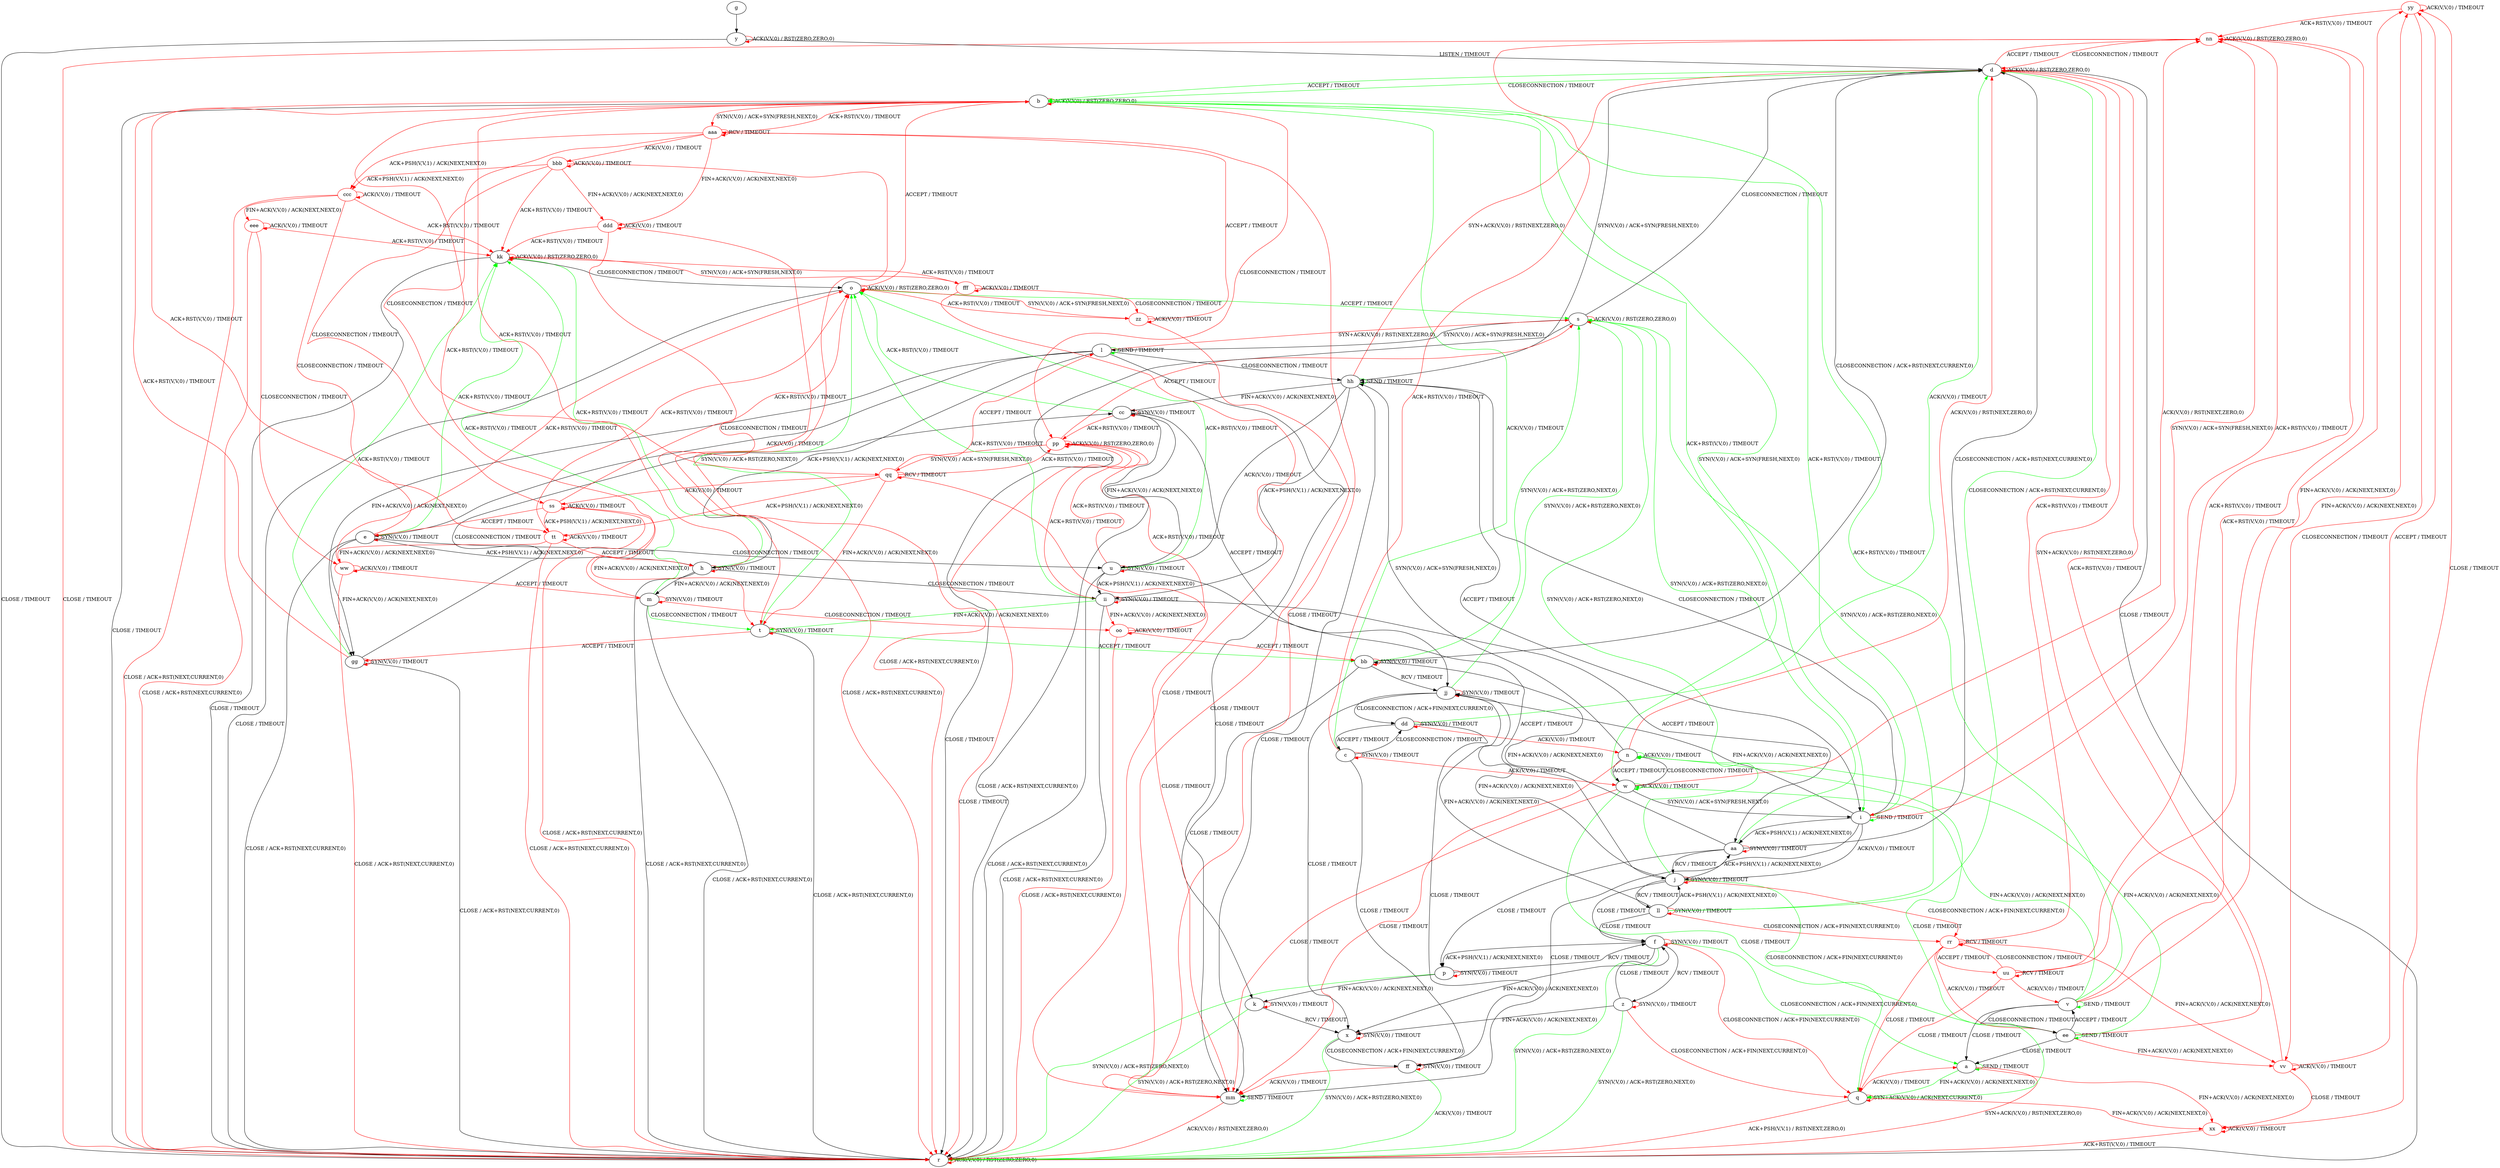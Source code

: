 digraph "" {
	graph ["Incoming time"=83.28433132171631,
		"Outgoing time"=78.54244923591614,
		Output="{'States': 58, 'Transitions': 871, 'Filename': '../results/tcp/TCP_Linux_Server-TCP_Windows8_Server-z3-4.dot'}",
		Reference="{'States': 58, 'Transitions': 685, 'Filename': '../subjects/tcp/TCP_Linux_Server.dot'}",
		Solver=z3,
		Updated="{'States': 39, 'Transitions': 495, 'Filename': '../subjects/tcp/TCP_Windows8_Server.dot'}",
		"f-measure"=0.5237288135593221,
		precision=0.6242424242424243,
		recall=0.4510948905109489
	];
	a -> a [key=0,
	color=green,
	label="SEND / TIMEOUT"];
a -> q [key=0,
color=green,
label="FIN+ACK(V,V,0) / ACK(NEXT,NEXT,0)"];
a -> r [key=0,
color=red,
label="SYN+ACK(V,V,0) / RST(NEXT,ZERO,0)"];
xx [color=red];
a -> xx [key=0,
color=red,
label="FIN+ACK(V,V,0) / ACK(NEXT,NEXT,0)"];
b -> b [key=0,
color=red,
label="ACK(V,V,0) / RST(ZERO,ZERO,0)"];
b -> d [key=0,
color=green,
label="CLOSECONNECTION / TIMEOUT"];
b -> i [key=0,
color=green,
label="SYN(V,V,0) / ACK+SYN(FRESH,NEXT,0)"];
b -> r [key=0,
label="CLOSE / TIMEOUT"];
pp [color=red];
b -> pp [key=0,
color=red,
label="CLOSECONNECTION / TIMEOUT"];
aaa [color=red];
b -> aaa [key=0,
color=red,
label="SYN(V,V,0) / ACK+SYN(FRESH,NEXT,0)"];
c -> b [key=0,
color=green,
label="ACK(V,V,0) / TIMEOUT"];
c -> c [key=0,
color=red,
label="SYN(V,V,0) / TIMEOUT"];
c -> w [key=0,
color=red,
label="ACK(V,V,0) / TIMEOUT"];
c -> dd [key=0,
label="CLOSECONNECTION / TIMEOUT"];
c -> ff [key=0,
label="CLOSE / TIMEOUT"];
nn [color=red];
c -> nn [key=0,
color=red,
label="ACK+RST(V,V,0) / TIMEOUT"];
d -> b [key=0,
color=green,
label="ACCEPT / TIMEOUT"];
d -> d [key=0,
color=red,
label="ACK(V,V,0) / RST(ZERO,ZERO,0)"];
d -> r [key=0,
label="CLOSE / TIMEOUT"];
d -> hh [key=0,
label="SYN(V,V,0) / ACK+SYN(FRESH,NEXT,0)"];
d -> nn [key=0,
color=red,
label="ACCEPT / TIMEOUT"];
e -> b [key=0,
color=red,
label="ACK+RST(V,V,0) / TIMEOUT"];
e -> e [key=0,
color=red,
label="SYN(V,V,0) / TIMEOUT"];
e -> h [key=0,
label="ACK+PSH(V,V,1) / ACK(NEXT,NEXT,0)"];
e -> r [key=0,
label="CLOSE / ACK+RST(NEXT,CURRENT,0)"];
e -> u [key=0,
label="CLOSECONNECTION / TIMEOUT"];
e -> gg [key=0,
label="FIN+ACK(V,V,0) / ACK(NEXT,NEXT,0)"];
e -> kk [key=0,
color=green,
label="ACK+RST(V,V,0) / TIMEOUT"];
f -> a [key=0,
color=green,
label="CLOSECONNECTION / ACK+FIN(NEXT,CURRENT,0)"];
f -> f [key=0,
color=red,
label="SYN(V,V,0) / TIMEOUT"];
f -> p [key=0,
label="ACK+PSH(V,V,1) / ACK(NEXT,NEXT,0)"];
f -> q [key=0,
color=red,
label="CLOSECONNECTION / ACK+FIN(NEXT,CURRENT,0)"];
f -> r [key=0,
color=green,
label="SYN(V,V,0) / ACK+RST(ZERO,NEXT,0)"];
f -> x [key=0,
label="FIN+ACK(V,V,0) / ACK(NEXT,NEXT,0)"];
f -> z [key=0,
label="RCV / TIMEOUT"];
g -> y [key=0];
h -> b [key=0,
color=red,
label="ACK+RST(V,V,0) / TIMEOUT"];
h -> h [key=0,
color=red,
label="SYN(V,V,0) / TIMEOUT"];
h -> m [key=0,
label="FIN+ACK(V,V,0) / ACK(NEXT,NEXT,0)"];
h -> r [key=0,
label="CLOSE / ACK+RST(NEXT,CURRENT,0)"];
h -> ii [key=0,
label="CLOSECONNECTION / TIMEOUT"];
h -> kk [key=0,
color=green,
label="ACK+RST(V,V,0) / TIMEOUT"];
i -> b [key=0,
color=green,
label="ACK+RST(V,V,0) / TIMEOUT"];
i -> i [key=0,
color=green,
label="SEND / TIMEOUT"];
i -> j [key=0,
label="ACK(V,V,0) / TIMEOUT"];
i -> aa [key=0,
label="ACK+PSH(V,V,1) / ACK(NEXT,NEXT,0)"];
i -> hh [key=0,
label="CLOSECONNECTION / TIMEOUT"];
i -> jj [key=0,
label="FIN+ACK(V,V,0) / ACK(NEXT,NEXT,0)"];
i -> mm [key=0,
label="CLOSE / TIMEOUT"];
i -> nn [key=0,
color=red,
label="ACK+RST(V,V,0) / TIMEOUT"];
j -> f [key=0,
label="CLOSE / TIMEOUT"];
j -> j [key=0,
color=red,
label="SYN(V,V,0) / TIMEOUT"];
j -> s [key=0,
color=green,
label="SYN(V,V,0) / ACK+RST(ZERO,NEXT,0)"];
j -> aa [key=0,
label="ACK+PSH(V,V,1) / ACK(NEXT,NEXT,0)"];
j -> ee [key=0,
color=green,
label="CLOSECONNECTION / ACK+FIN(NEXT,CURRENT,0)"];
j -> jj [key=0,
label="FIN+ACK(V,V,0) / ACK(NEXT,NEXT,0)"];
j -> ll [key=0,
label="RCV / TIMEOUT"];
rr [color=red];
j -> rr [key=0,
color=red,
label="CLOSECONNECTION / ACK+FIN(NEXT,CURRENT,0)"];
k -> k [key=0,
color=red,
label="SYN(V,V,0) / TIMEOUT"];
k -> r [key=0,
color=green,
label="SYN(V,V,0) / ACK+RST(ZERO,NEXT,0)"];
k -> x [key=0,
label="RCV / TIMEOUT"];
l -> e [key=0,
label="ACK(V,V,0) / TIMEOUT"];
l -> h [key=0,
label="ACK+PSH(V,V,1) / ACK(NEXT,NEXT,0)"];
l -> l [key=0,
color=green,
label="SEND / TIMEOUT"];
l -> s [key=0,
color=red,
label="SYN+ACK(V,V,0) / RST(NEXT,ZERO,0)"];
l -> gg [key=0,
label="FIN+ACK(V,V,0) / ACK(NEXT,NEXT,0)"];
l -> hh [key=0,
label="CLOSECONNECTION / TIMEOUT"];
l -> mm [key=0,
label="CLOSE / TIMEOUT"];
m -> b [key=0,
color=red,
label="ACK+RST(V,V,0) / TIMEOUT"];
m -> m [key=0,
color=red,
label="SYN(V,V,0) / TIMEOUT"];
m -> r [key=0,
label="CLOSE / ACK+RST(NEXT,CURRENT,0)"];
m -> t [key=0,
color=green,
label="CLOSECONNECTION / TIMEOUT"];
m -> kk [key=0,
color=green,
label="ACK+RST(V,V,0) / TIMEOUT"];
oo [color=red];
m -> oo [key=0,
color=red,
label="CLOSECONNECTION / TIMEOUT"];
n -> d [key=0,
color=red,
label="ACK(V,V,0) / RST(NEXT,ZERO,0)"];
n -> n [key=0,
color=green,
label="ACK(V,V,0) / TIMEOUT"];
n -> q [key=0,
color=green,
label="CLOSE / TIMEOUT"];
n -> w [key=0,
label="ACCEPT / TIMEOUT"];
n -> hh [key=0,
label="SYN(V,V,0) / ACK+SYN(FRESH,NEXT,0)"];
n -> mm [key=0,
color=red,
label="CLOSE / TIMEOUT"];
o -> b [key=0,
color=red,
label="ACCEPT / TIMEOUT"];
o -> o [key=0,
color=red,
label="ACK(V,V,0) / RST(ZERO,ZERO,0)"];
o -> r [key=0,
label="CLOSE / TIMEOUT"];
o -> s [key=0,
color=green,
label="ACCEPT / TIMEOUT"];
zz [color=red];
o -> zz [key=0,
color=red,
label="SYN(V,V,0) / ACK+SYN(FRESH,NEXT,0)"];
p -> f [key=0,
label="RCV / TIMEOUT"];
p -> k [key=0,
label="FIN+ACK(V,V,0) / ACK(NEXT,NEXT,0)"];
p -> p [key=0,
color=red,
label="SYN(V,V,0) / TIMEOUT"];
p -> r [key=0,
color=green,
label="SYN(V,V,0) / ACK+RST(ZERO,NEXT,0)"];
q -> a [key=0,
color=red,
label="ACK(V,V,0) / TIMEOUT"];
q -> q [key=0,
color=red,
label="SYN+ACK(V,V,0) / ACK(NEXT,CURRENT,0)"];
q -> r [key=0,
color=red,
label="ACK+PSH(V,V,1) / RST(NEXT,ZERO,0)"];
q -> xx [key=0,
color=red,
label="FIN+ACK(V,V,0) / ACK(NEXT,NEXT,0)"];
r -> r [key=0,
color=red,
label="ACK(V,V,0) / RST(ZERO,ZERO,0)"];
s -> d [key=0,
label="CLOSECONNECTION / TIMEOUT"];
s -> l [key=0,
label="SYN(V,V,0) / ACK+SYN(FRESH,NEXT,0)"];
s -> r [key=0,
label="CLOSE / TIMEOUT"];
s -> s [key=0,
color=red,
label="ACK(V,V,0) / RST(ZERO,ZERO,0)"];
t -> o [key=0,
color=green,
label="SYN(V,V,0) / ACK+RST(ZERO,NEXT,0)"];
t -> r [key=0,
label="CLOSE / ACK+RST(NEXT,CURRENT,0)"];
t -> t [key=0,
color=red,
label="SYN(V,V,0) / TIMEOUT"];
t -> bb [key=0,
color=green,
label="ACCEPT / TIMEOUT"];
t -> gg [key=0,
color=red,
label="ACCEPT / TIMEOUT"];
u -> j [key=0,
label="ACCEPT / TIMEOUT"];
u -> o [key=0,
color=green,
label="ACK+RST(V,V,0) / TIMEOUT"];
u -> r [key=0,
label="CLOSE / ACK+RST(NEXT,CURRENT,0)"];
u -> u [key=0,
color=red,
label="SYN(V,V,0) / TIMEOUT"];
u -> cc [key=0,
label="FIN+ACK(V,V,0) / ACK(NEXT,NEXT,0)"];
u -> ii [key=0,
label="ACK+PSH(V,V,1) / ACK(NEXT,NEXT,0)"];
u -> pp [key=0,
color=red,
label="ACK+RST(V,V,0) / TIMEOUT"];
v -> a [key=0,
label="CLOSE / TIMEOUT"];
v -> b [key=0,
color=green,
label="ACK+RST(V,V,0) / TIMEOUT"];
v -> v [key=0,
color=green,
label="SEND / TIMEOUT"];
v -> w [key=0,
color=green,
label="FIN+ACK(V,V,0) / ACK(NEXT,NEXT,0)"];
v -> ee [key=0,
label="CLOSECONNECTION / TIMEOUT"];
v -> nn [key=0,
color=red,
label="ACK+RST(V,V,0) / TIMEOUT"];
yy [color=red];
v -> yy [key=0,
color=red,
label="FIN+ACK(V,V,0) / ACK(NEXT,NEXT,0)"];
w -> b [key=0,
color=green,
label="ACK+RST(V,V,0) / TIMEOUT"];
w -> i [key=0,
label="SYN(V,V,0) / ACK+SYN(FRESH,NEXT,0)"];
w -> n [key=0,
label="CLOSECONNECTION / TIMEOUT"];
w -> q [key=0,
color=green,
label="CLOSE / TIMEOUT"];
w -> w [key=0,
color=green,
label="ACK(V,V,0) / TIMEOUT"];
w -> mm [key=0,
color=red,
label="CLOSE / TIMEOUT"];
w -> nn [key=0,
color=red,
label="ACK(V,V,0) / RST(NEXT,ZERO,0)"];
x -> r [key=0,
color=green,
label="SYN(V,V,0) / ACK+RST(ZERO,NEXT,0)"];
x -> x [key=0,
color=red,
label="SYN(V,V,0) / TIMEOUT"];
x -> ff [key=0,
label="CLOSECONNECTION / ACK+FIN(NEXT,CURRENT,0)"];
y -> d [key=0,
label="LISTEN / TIMEOUT"];
y -> r [key=0,
label="CLOSE / TIMEOUT"];
y -> y [key=0,
color=red,
label="ACK(V,V,0) / RST(ZERO,ZERO,0)"];
z -> f [key=0,
label="CLOSE / TIMEOUT"];
z -> q [key=0,
color=red,
label="CLOSECONNECTION / ACK+FIN(NEXT,CURRENT,0)"];
z -> r [key=0,
color=green,
label="SYN(V,V,0) / ACK+RST(ZERO,NEXT,0)"];
z -> x [key=0,
label="FIN+ACK(V,V,0) / ACK(NEXT,NEXT,0)"];
z -> z [key=0,
color=red,
label="SYN(V,V,0) / TIMEOUT"];
aa -> d [key=0,
label="CLOSECONNECTION / ACK+RST(NEXT,CURRENT,0)"];
aa -> j [key=0,
label="RCV / TIMEOUT"];
aa -> p [key=0,
label="CLOSE / TIMEOUT"];
aa -> s [key=0,
color=green,
label="SYN(V,V,0) / ACK+RST(ZERO,NEXT,0)"];
aa -> aa [key=0,
color=red,
label="SYN(V,V,0) / TIMEOUT"];
aa -> bb [key=0,
label="FIN+ACK(V,V,0) / ACK(NEXT,NEXT,0)"];
bb -> d [key=0,
label="CLOSECONNECTION / ACK+RST(NEXT,CURRENT,0)"];
bb -> k [key=0,
label="CLOSE / TIMEOUT"];
bb -> s [key=0,
color=green,
label="SYN(V,V,0) / ACK+RST(ZERO,NEXT,0)"];
bb -> bb [key=0,
color=red,
label="SYN(V,V,0) / TIMEOUT"];
bb -> jj [key=0,
label="RCV / TIMEOUT"];
cc -> o [key=0,
color=green,
label="ACK+RST(V,V,0) / TIMEOUT"];
cc -> r [key=0,
label="CLOSE / ACK+RST(NEXT,CURRENT,0)"];
cc -> cc [key=0,
color=red,
label="SYN(V,V,0) / TIMEOUT"];
cc -> jj [key=0,
label="ACCEPT / TIMEOUT"];
cc -> pp [key=0,
color=red,
label="ACK+RST(V,V,0) / TIMEOUT"];
dd -> c [key=0,
label="ACCEPT / TIMEOUT"];
dd -> d [key=0,
color=green,
label="ACK(V,V,0) / TIMEOUT"];
dd -> n [key=0,
color=red,
label="ACK(V,V,0) / TIMEOUT"];
dd -> dd [key=0,
color=red,
label="SYN(V,V,0) / TIMEOUT"];
dd -> ff [key=0,
label="CLOSE / TIMEOUT"];
ee -> a [key=0,
label="CLOSE / TIMEOUT"];
ee -> d [key=0,
color=red,
label="SYN+ACK(V,V,0) / RST(NEXT,ZERO,0)"];
ee -> n [key=0,
color=green,
label="FIN+ACK(V,V,0) / ACK(NEXT,NEXT,0)"];
ee -> v [key=0,
label="ACCEPT / TIMEOUT"];
ee -> ee [key=0,
color=green,
label="SEND / TIMEOUT"];
vv [color=red];
ee -> vv [key=0,
color=red,
label="FIN+ACK(V,V,0) / ACK(NEXT,NEXT,0)"];
ff -> r [key=0,
color=green,
label="ACK(V,V,0) / TIMEOUT"];
ff -> ff [key=0,
color=red,
label="SYN(V,V,0) / TIMEOUT"];
ff -> mm [key=0,
color=red,
label="ACK(V,V,0) / TIMEOUT"];
gg -> b [key=0,
color=red,
label="ACK+RST(V,V,0) / TIMEOUT"];
gg -> r [key=0,
label="CLOSE / ACK+RST(NEXT,CURRENT,0)"];
gg -> cc [key=0,
label="CLOSECONNECTION / TIMEOUT"];
gg -> gg [key=0,
color=red,
label="SYN(V,V,0) / TIMEOUT"];
gg -> kk [key=0,
color=green,
label="ACK+RST(V,V,0) / TIMEOUT"];
hh -> d [key=0,
color=red,
label="SYN+ACK(V,V,0) / RST(NEXT,ZERO,0)"];
hh -> i [key=0,
label="ACCEPT / TIMEOUT"];
hh -> u [key=0,
label="ACK(V,V,0) / TIMEOUT"];
hh -> cc [key=0,
label="FIN+ACK(V,V,0) / ACK(NEXT,NEXT,0)"];
hh -> hh [key=0,
color=green,
label="SEND / TIMEOUT"];
hh -> ii [key=0,
label="ACK+PSH(V,V,1) / ACK(NEXT,NEXT,0)"];
hh -> mm [key=0,
label="CLOSE / TIMEOUT"];
ii -> o [key=0,
color=green,
label="ACK+RST(V,V,0) / TIMEOUT"];
ii -> r [key=0,
label="CLOSE / ACK+RST(NEXT,CURRENT,0)"];
ii -> t [key=0,
color=green,
label="FIN+ACK(V,V,0) / ACK(NEXT,NEXT,0)"];
ii -> aa [key=0,
label="ACCEPT / TIMEOUT"];
ii -> ii [key=0,
color=red,
label="SYN(V,V,0) / TIMEOUT"];
ii -> oo [key=0,
color=red,
label="FIN+ACK(V,V,0) / ACK(NEXT,NEXT,0)"];
ii -> pp [key=0,
color=red,
label="ACK+RST(V,V,0) / TIMEOUT"];
jj -> s [key=0,
color=green,
label="SYN(V,V,0) / ACK+RST(ZERO,NEXT,0)"];
jj -> x [key=0,
label="CLOSE / TIMEOUT"];
jj -> dd [key=0,
label="CLOSECONNECTION / ACK+FIN(NEXT,CURRENT,0)"];
jj -> jj [key=0,
color=red,
label="SYN(V,V,0) / TIMEOUT"];
kk -> o [key=0,
label="CLOSECONNECTION / TIMEOUT"];
kk -> r [key=0,
label="CLOSE / TIMEOUT"];
kk -> kk [key=0,
color=red,
label="ACK(V,V,0) / RST(ZERO,ZERO,0)"];
fff [color=red];
kk -> fff [key=0,
color=red,
label="SYN(V,V,0) / ACK+SYN(FRESH,NEXT,0)"];
ll -> d [key=0,
color=green,
label="CLOSECONNECTION / ACK+RST(NEXT,CURRENT,0)"];
ll -> f [key=0,
label="CLOSE / TIMEOUT"];
ll -> j [key=0,
label="ACK+PSH(V,V,1) / ACK(NEXT,NEXT,0)"];
ll -> s [key=0,
color=green,
label="SYN(V,V,0) / ACK+RST(ZERO,NEXT,0)"];
ll -> jj [key=0,
label="FIN+ACK(V,V,0) / ACK(NEXT,NEXT,0)"];
ll -> ll [key=0,
color=red,
label="SYN(V,V,0) / TIMEOUT"];
ll -> rr [key=0,
color=red,
label="CLOSECONNECTION / ACK+FIN(NEXT,CURRENT,0)"];
mm -> r [key=0,
color=red,
label="ACK(V,V,0) / RST(NEXT,ZERO,0)"];
mm -> mm [key=0,
color=green,
label="SEND / TIMEOUT"];
nn -> d [key=0,
color=red,
label="CLOSECONNECTION / TIMEOUT"];
nn -> i [key=0,
color=red,
label="SYN(V,V,0) / ACK+SYN(FRESH,NEXT,0)"];
nn -> r [key=0,
color=red,
label="CLOSE / TIMEOUT"];
nn -> nn [key=0,
color=red,
label="ACK(V,V,0) / RST(ZERO,ZERO,0)"];
oo -> r [key=0,
color=red,
label="CLOSE / ACK+RST(NEXT,CURRENT,0)"];
oo -> bb [key=0,
color=red,
label="ACCEPT / TIMEOUT"];
oo -> oo [key=0,
color=red,
label="ACK(V,V,0) / TIMEOUT"];
oo -> pp [key=0,
color=red,
label="ACK+RST(V,V,0) / TIMEOUT"];
pp -> r [key=0,
color=red,
label="CLOSE / TIMEOUT"];
pp -> s [key=0,
color=red,
label="ACCEPT / TIMEOUT"];
pp -> pp [key=0,
color=red,
label="ACK(V,V,0) / RST(ZERO,ZERO,0)"];
qq [color=red];
pp -> qq [key=0,
color=red,
label="SYN(V,V,0) / ACK+SYN(FRESH,NEXT,0)"];
qq -> l [key=0,
color=red,
label="ACCEPT / TIMEOUT"];
qq -> t [key=0,
color=red,
label="FIN+ACK(V,V,0) / ACK(NEXT,NEXT,0)"];
qq -> mm [key=0,
color=red,
label="CLOSE / TIMEOUT"];
qq -> pp [key=0,
color=red,
label="ACK+RST(V,V,0) / TIMEOUT"];
qq -> qq [key=0,
color=red,
label="RCV / TIMEOUT"];
ss [color=red];
qq -> ss [key=0,
color=red,
label="ACK(V,V,0) / TIMEOUT"];
tt [color=red];
qq -> tt [key=0,
color=red,
label="ACK+PSH(V,V,1) / ACK(NEXT,NEXT,0)"];
rr -> d [key=0,
color=red,
label="ACK+RST(V,V,0) / TIMEOUT"];
rr -> q [key=0,
color=red,
label="CLOSE / TIMEOUT"];
rr -> ee [key=0,
color=red,
label="ACK(V,V,0) / TIMEOUT"];
rr -> rr [key=0,
color=red,
label="RCV / TIMEOUT"];
uu [color=red];
rr -> uu [key=0,
color=red,
label="ACCEPT / TIMEOUT"];
rr -> vv [key=0,
color=red,
label="FIN+ACK(V,V,0) / ACK(NEXT,NEXT,0)"];
ss -> e [key=0,
color=red,
label="ACCEPT / TIMEOUT"];
ss -> o [key=0,
color=red,
label="ACK+RST(V,V,0) / TIMEOUT"];
ss -> r [key=0,
color=red,
label="CLOSE / ACK+RST(NEXT,CURRENT,0)"];
ss -> t [key=0,
color=red,
label="FIN+ACK(V,V,0) / ACK(NEXT,NEXT,0)"];
ss -> ss [key=0,
color=red,
label="ACK(V,V,0) / TIMEOUT"];
ss -> tt [key=0,
color=red,
label="ACK+PSH(V,V,1) / ACK(NEXT,NEXT,0)"];
tt -> h [key=0,
color=red,
label="ACCEPT / TIMEOUT"];
tt -> o [key=0,
color=red,
label="ACK+RST(V,V,0) / TIMEOUT"];
tt -> r [key=0,
color=red,
label="CLOSE / ACK+RST(NEXT,CURRENT,0)"];
tt -> tt [key=0,
color=red,
label="ACK(V,V,0) / TIMEOUT"];
ww [color=red];
tt -> ww [key=0,
color=red,
label="FIN+ACK(V,V,0) / ACK(NEXT,NEXT,0)"];
uu -> q [key=0,
color=red,
label="CLOSE / TIMEOUT"];
uu -> v [key=0,
color=red,
label="ACK(V,V,0) / TIMEOUT"];
uu -> nn [key=0,
color=red,
label="ACK+RST(V,V,0) / TIMEOUT"];
uu -> rr [key=0,
color=red,
label="CLOSECONNECTION / TIMEOUT"];
uu -> uu [key=0,
color=red,
label="RCV / TIMEOUT"];
uu -> yy [key=0,
color=red,
label="FIN+ACK(V,V,0) / ACK(NEXT,NEXT,0)"];
vv -> d [key=0,
color=red,
label="ACK+RST(V,V,0) / TIMEOUT"];
vv -> vv [key=0,
color=red,
label="ACK(V,V,0) / TIMEOUT"];
vv -> xx [key=0,
color=red,
label="CLOSE / TIMEOUT"];
vv -> yy [key=0,
color=red,
label="ACCEPT / TIMEOUT"];
ww -> m [key=0,
color=red,
label="ACCEPT / TIMEOUT"];
ww -> o [key=0,
color=red,
label="ACK+RST(V,V,0) / TIMEOUT"];
ww -> r [key=0,
color=red,
label="CLOSE / ACK+RST(NEXT,CURRENT,0)"];
ww -> ww [key=0,
color=red,
label="ACK(V,V,0) / TIMEOUT"];
xx -> r [key=0,
color=red,
label="ACK+RST(V,V,0) / TIMEOUT"];
xx -> xx [key=0,
color=red,
label="ACK(V,V,0) / TIMEOUT"];
yy -> nn [key=0,
color=red,
label="ACK+RST(V,V,0) / TIMEOUT"];
yy -> vv [key=0,
color=red,
label="CLOSECONNECTION / TIMEOUT"];
yy -> xx [key=0,
color=red,
label="CLOSE / TIMEOUT"];
yy -> yy [key=0,
color=red,
label="ACK(V,V,0) / TIMEOUT"];
zz -> o [key=0,
color=red,
label="ACK+RST(V,V,0) / TIMEOUT"];
zz -> mm [key=0,
color=red,
label="CLOSE / TIMEOUT"];
zz -> zz [key=0,
color=red,
label="ACK(V,V,0) / TIMEOUT"];
zz -> aaa [key=0,
color=red,
label="ACCEPT / TIMEOUT"];
aaa -> b [key=0,
color=red,
label="ACK+RST(V,V,0) / TIMEOUT"];
aaa -> mm [key=0,
color=red,
label="CLOSE / TIMEOUT"];
aaa -> qq [key=0,
color=red,
label="CLOSECONNECTION / TIMEOUT"];
aaa -> aaa [key=0,
color=red,
label="RCV / TIMEOUT"];
bbb [color=red];
aaa -> bbb [key=0,
color=red,
label="ACK(V,V,0) / TIMEOUT"];
ccc [color=red];
aaa -> ccc [key=0,
color=red,
label="ACK+PSH(V,V,1) / ACK(NEXT,NEXT,0)"];
ddd [color=red];
aaa -> ddd [key=0,
color=red,
label="FIN+ACK(V,V,0) / ACK(NEXT,NEXT,0)"];
bbb -> r [key=0,
color=red,
label="CLOSE / ACK+RST(NEXT,CURRENT,0)"];
bbb -> kk [key=0,
color=red,
label="ACK+RST(V,V,0) / TIMEOUT"];
bbb -> ss [key=0,
color=red,
label="CLOSECONNECTION / TIMEOUT"];
bbb -> bbb [key=0,
color=red,
label="ACK(V,V,0) / TIMEOUT"];
bbb -> ccc [key=0,
color=red,
label="ACK+PSH(V,V,1) / ACK(NEXT,NEXT,0)"];
bbb -> ddd [key=0,
color=red,
label="FIN+ACK(V,V,0) / ACK(NEXT,NEXT,0)"];
ccc -> r [key=0,
color=red,
label="CLOSE / ACK+RST(NEXT,CURRENT,0)"];
ccc -> kk [key=0,
color=red,
label="ACK+RST(V,V,0) / TIMEOUT"];
ccc -> tt [key=0,
color=red,
label="CLOSECONNECTION / TIMEOUT"];
ccc -> ccc [key=0,
color=red,
label="ACK(V,V,0) / TIMEOUT"];
eee [color=red];
ccc -> eee [key=0,
color=red,
label="FIN+ACK(V,V,0) / ACK(NEXT,NEXT,0)"];
ddd -> r [key=0,
color=red,
label="CLOSE / ACK+RST(NEXT,CURRENT,0)"];
ddd -> t [key=0,
color=red,
label="CLOSECONNECTION / TIMEOUT"];
ddd -> kk [key=0,
color=red,
label="ACK+RST(V,V,0) / TIMEOUT"];
ddd -> ddd [key=0,
color=red,
label="ACK(V,V,0) / TIMEOUT"];
eee -> r [key=0,
color=red,
label="CLOSE / ACK+RST(NEXT,CURRENT,0)"];
eee -> kk [key=0,
color=red,
label="ACK+RST(V,V,0) / TIMEOUT"];
eee -> ww [key=0,
color=red,
label="CLOSECONNECTION / TIMEOUT"];
eee -> eee [key=0,
color=red,
label="ACK(V,V,0) / TIMEOUT"];
fff -> kk [key=0,
color=red,
label="ACK+RST(V,V,0) / TIMEOUT"];
fff -> mm [key=0,
color=red,
label="CLOSE / TIMEOUT"];
fff -> zz [key=0,
color=red,
label="CLOSECONNECTION / TIMEOUT"];
fff -> fff [key=0,
color=red,
label="ACK(V,V,0) / TIMEOUT"];
}
